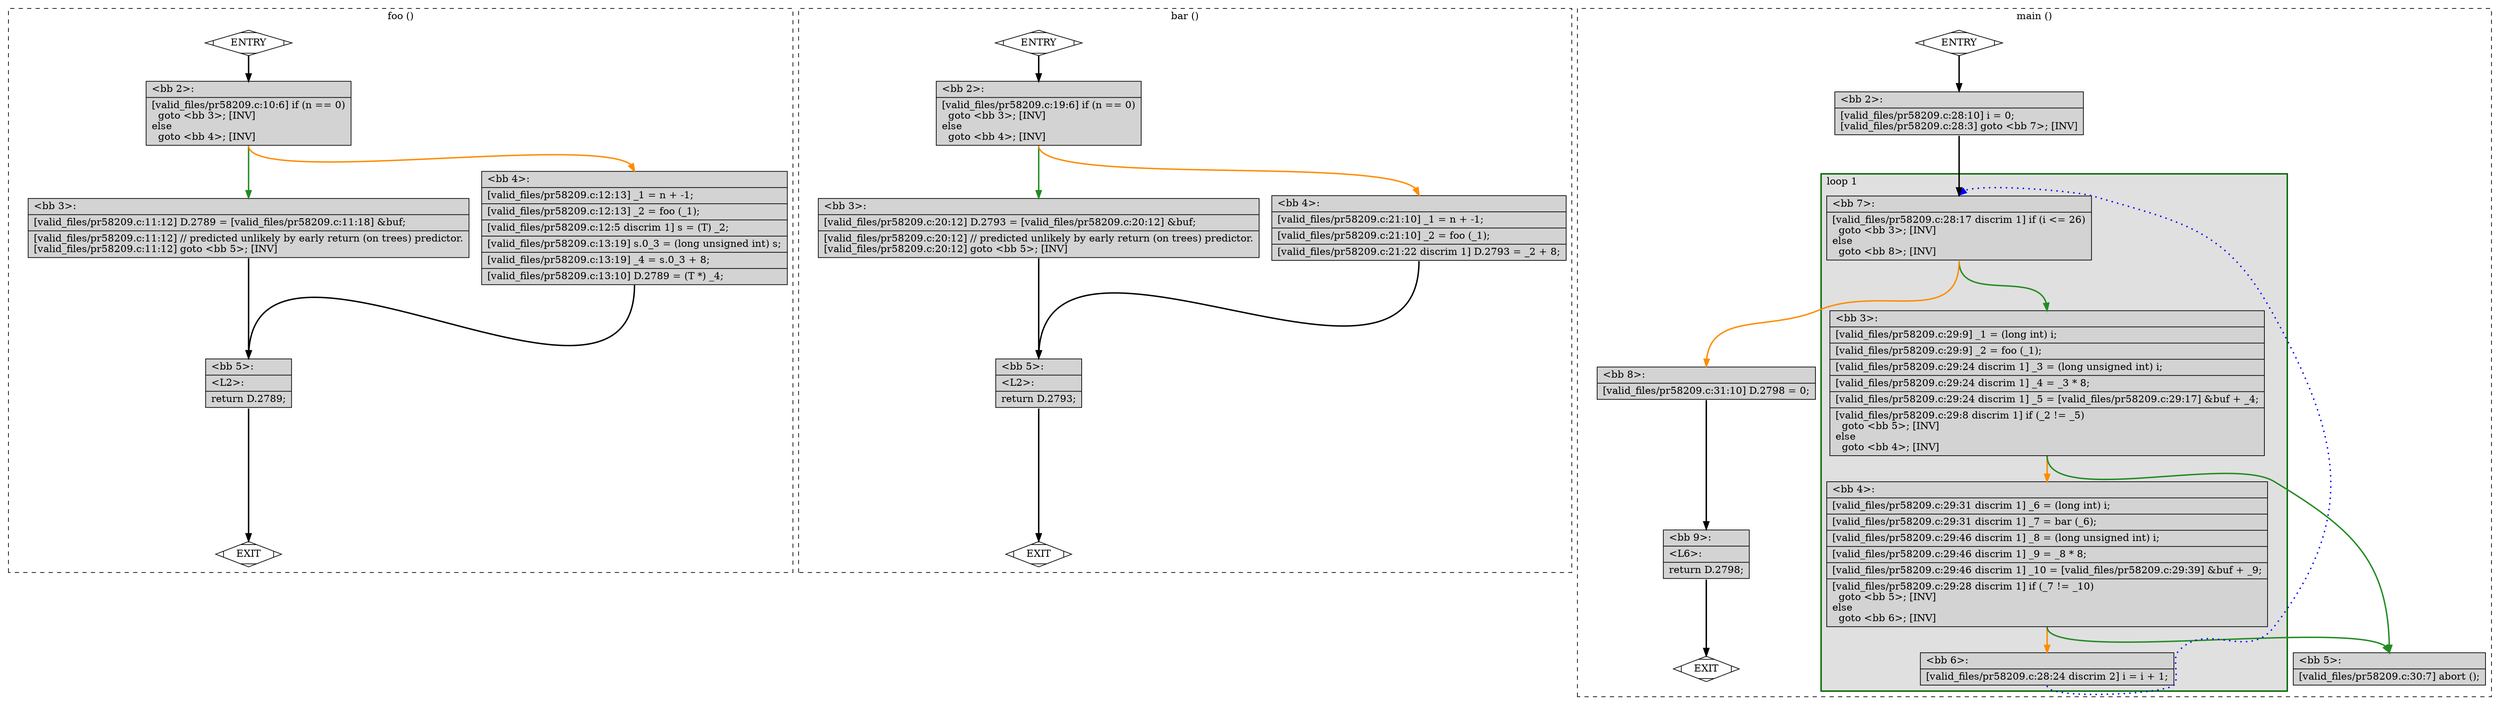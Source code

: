 digraph "a-pr58209.c.015t.cfg" {
overlap=false;
subgraph "cluster_foo" {
	style="dashed";
	color="black";
	label="foo ()";
	fn_0_basic_block_0 [shape=Mdiamond,style=filled,fillcolor=white,label="ENTRY"];

	fn_0_basic_block_1 [shape=Mdiamond,style=filled,fillcolor=white,label="EXIT"];

	fn_0_basic_block_2 [shape=record,style=filled,fillcolor=lightgrey,label="{\<bb\ 2\>:\l\
|[valid_files/pr58209.c:10:6]\ if\ (n\ ==\ 0)\l\
\ \ goto\ \<bb\ 3\>;\ [INV]\l\
else\l\
\ \ goto\ \<bb\ 4\>;\ [INV]\l\
}"];

	fn_0_basic_block_3 [shape=record,style=filled,fillcolor=lightgrey,label="{\<bb\ 3\>:\l\
|[valid_files/pr58209.c:11:12]\ D.2789\ =\ [valid_files/pr58209.c:11:18]\ &buf;\l\
|[valid_files/pr58209.c:11:12]\ //\ predicted\ unlikely\ by\ early\ return\ (on\ trees)\ predictor.\l\
[valid_files/pr58209.c:11:12]\ goto\ \<bb\ 5\>;\ [INV]\l\
}"];

	fn_0_basic_block_4 [shape=record,style=filled,fillcolor=lightgrey,label="{\<bb\ 4\>:\l\
|[valid_files/pr58209.c:12:13]\ _1\ =\ n\ +\ -1;\l\
|[valid_files/pr58209.c:12:13]\ _2\ =\ foo\ (_1);\l\
|[valid_files/pr58209.c:12:5\ discrim\ 1]\ s\ =\ (T)\ _2;\l\
|[valid_files/pr58209.c:13:19]\ s.0_3\ =\ (long\ unsigned\ int)\ s;\l\
|[valid_files/pr58209.c:13:19]\ _4\ =\ s.0_3\ +\ 8;\l\
|[valid_files/pr58209.c:13:10]\ D.2789\ =\ (T\ *)\ _4;\l\
}"];

	fn_0_basic_block_5 [shape=record,style=filled,fillcolor=lightgrey,label="{\<bb\ 5\>:\l\
|\<L2\>:\l\
|return\ D.2789;\l\
}"];

	fn_0_basic_block_0:s -> fn_0_basic_block_2:n [style="solid,bold",color=black,weight=100,constraint=true];
	fn_0_basic_block_2:s -> fn_0_basic_block_3:n [style="solid,bold",color=forestgreen,weight=10,constraint=true];
	fn_0_basic_block_2:s -> fn_0_basic_block_4:n [style="solid,bold",color=darkorange,weight=10,constraint=true];
	fn_0_basic_block_3:s -> fn_0_basic_block_5:n [style="solid,bold",color=black,weight=100,constraint=true];
	fn_0_basic_block_4:s -> fn_0_basic_block_5:n [style="solid,bold",color=black,weight=100,constraint=true];
	fn_0_basic_block_5:s -> fn_0_basic_block_1:n [style="solid,bold",color=black,weight=10,constraint=true];
	fn_0_basic_block_0:s -> fn_0_basic_block_1:n [style="invis",constraint=true];
}
subgraph "cluster_bar" {
	style="dashed";
	color="black";
	label="bar ()";
	fn_1_basic_block_0 [shape=Mdiamond,style=filled,fillcolor=white,label="ENTRY"];

	fn_1_basic_block_1 [shape=Mdiamond,style=filled,fillcolor=white,label="EXIT"];

	fn_1_basic_block_2 [shape=record,style=filled,fillcolor=lightgrey,label="{\<bb\ 2\>:\l\
|[valid_files/pr58209.c:19:6]\ if\ (n\ ==\ 0)\l\
\ \ goto\ \<bb\ 3\>;\ [INV]\l\
else\l\
\ \ goto\ \<bb\ 4\>;\ [INV]\l\
}"];

	fn_1_basic_block_3 [shape=record,style=filled,fillcolor=lightgrey,label="{\<bb\ 3\>:\l\
|[valid_files/pr58209.c:20:12]\ D.2793\ =\ [valid_files/pr58209.c:20:12]\ &buf;\l\
|[valid_files/pr58209.c:20:12]\ //\ predicted\ unlikely\ by\ early\ return\ (on\ trees)\ predictor.\l\
[valid_files/pr58209.c:20:12]\ goto\ \<bb\ 5\>;\ [INV]\l\
}"];

	fn_1_basic_block_4 [shape=record,style=filled,fillcolor=lightgrey,label="{\<bb\ 4\>:\l\
|[valid_files/pr58209.c:21:10]\ _1\ =\ n\ +\ -1;\l\
|[valid_files/pr58209.c:21:10]\ _2\ =\ foo\ (_1);\l\
|[valid_files/pr58209.c:21:22\ discrim\ 1]\ D.2793\ =\ _2\ +\ 8;\l\
}"];

	fn_1_basic_block_5 [shape=record,style=filled,fillcolor=lightgrey,label="{\<bb\ 5\>:\l\
|\<L2\>:\l\
|return\ D.2793;\l\
}"];

	fn_1_basic_block_0:s -> fn_1_basic_block_2:n [style="solid,bold",color=black,weight=100,constraint=true];
	fn_1_basic_block_2:s -> fn_1_basic_block_3:n [style="solid,bold",color=forestgreen,weight=10,constraint=true];
	fn_1_basic_block_2:s -> fn_1_basic_block_4:n [style="solid,bold",color=darkorange,weight=10,constraint=true];
	fn_1_basic_block_3:s -> fn_1_basic_block_5:n [style="solid,bold",color=black,weight=100,constraint=true];
	fn_1_basic_block_4:s -> fn_1_basic_block_5:n [style="solid,bold",color=black,weight=100,constraint=true];
	fn_1_basic_block_5:s -> fn_1_basic_block_1:n [style="solid,bold",color=black,weight=10,constraint=true];
	fn_1_basic_block_0:s -> fn_1_basic_block_1:n [style="invis",constraint=true];
}
subgraph "cluster_main" {
	style="dashed";
	color="black";
	label="main ()";
	subgraph cluster_2_1 {
	style="filled";
	color="darkgreen";
	fillcolor="grey88";
	label="loop 1";
	labeljust=l;
	penwidth=2;
	fn_2_basic_block_7 [shape=record,style=filled,fillcolor=lightgrey,label="{\<bb\ 7\>:\l\
|[valid_files/pr58209.c:28:17\ discrim\ 1]\ if\ (i\ \<=\ 26)\l\
\ \ goto\ \<bb\ 3\>;\ [INV]\l\
else\l\
\ \ goto\ \<bb\ 8\>;\ [INV]\l\
}"];

	fn_2_basic_block_3 [shape=record,style=filled,fillcolor=lightgrey,label="{\<bb\ 3\>:\l\
|[valid_files/pr58209.c:29:9]\ _1\ =\ (long\ int)\ i;\l\
|[valid_files/pr58209.c:29:9]\ _2\ =\ foo\ (_1);\l\
|[valid_files/pr58209.c:29:24\ discrim\ 1]\ _3\ =\ (long\ unsigned\ int)\ i;\l\
|[valid_files/pr58209.c:29:24\ discrim\ 1]\ _4\ =\ _3\ *\ 8;\l\
|[valid_files/pr58209.c:29:24\ discrim\ 1]\ _5\ =\ [valid_files/pr58209.c:29:17]\ &buf\ +\ _4;\l\
|[valid_files/pr58209.c:29:8\ discrim\ 1]\ if\ (_2\ !=\ _5)\l\
\ \ goto\ \<bb\ 5\>;\ [INV]\l\
else\l\
\ \ goto\ \<bb\ 4\>;\ [INV]\l\
}"];

	fn_2_basic_block_4 [shape=record,style=filled,fillcolor=lightgrey,label="{\<bb\ 4\>:\l\
|[valid_files/pr58209.c:29:31\ discrim\ 1]\ _6\ =\ (long\ int)\ i;\l\
|[valid_files/pr58209.c:29:31\ discrim\ 1]\ _7\ =\ bar\ (_6);\l\
|[valid_files/pr58209.c:29:46\ discrim\ 1]\ _8\ =\ (long\ unsigned\ int)\ i;\l\
|[valid_files/pr58209.c:29:46\ discrim\ 1]\ _9\ =\ _8\ *\ 8;\l\
|[valid_files/pr58209.c:29:46\ discrim\ 1]\ _10\ =\ [valid_files/pr58209.c:29:39]\ &buf\ +\ _9;\l\
|[valid_files/pr58209.c:29:28\ discrim\ 1]\ if\ (_7\ !=\ _10)\l\
\ \ goto\ \<bb\ 5\>;\ [INV]\l\
else\l\
\ \ goto\ \<bb\ 6\>;\ [INV]\l\
}"];

	fn_2_basic_block_6 [shape=record,style=filled,fillcolor=lightgrey,label="{\<bb\ 6\>:\l\
|[valid_files/pr58209.c:28:24\ discrim\ 2]\ i\ =\ i\ +\ 1;\l\
}"];

	}
	fn_2_basic_block_0 [shape=Mdiamond,style=filled,fillcolor=white,label="ENTRY"];

	fn_2_basic_block_1 [shape=Mdiamond,style=filled,fillcolor=white,label="EXIT"];

	fn_2_basic_block_2 [shape=record,style=filled,fillcolor=lightgrey,label="{\<bb\ 2\>:\l\
|[valid_files/pr58209.c:28:10]\ i\ =\ 0;\l\
[valid_files/pr58209.c:28:3]\ goto\ \<bb\ 7\>;\ [INV]\l\
}"];

	fn_2_basic_block_5 [shape=record,style=filled,fillcolor=lightgrey,label="{\<bb\ 5\>:\l\
|[valid_files/pr58209.c:30:7]\ abort\ ();\l\
}"];

	fn_2_basic_block_8 [shape=record,style=filled,fillcolor=lightgrey,label="{\<bb\ 8\>:\l\
|[valid_files/pr58209.c:31:10]\ D.2798\ =\ 0;\l\
}"];

	fn_2_basic_block_9 [shape=record,style=filled,fillcolor=lightgrey,label="{\<bb\ 9\>:\l\
|\<L6\>:\l\
|return\ D.2798;\l\
}"];

	fn_2_basic_block_0:s -> fn_2_basic_block_2:n [style="solid,bold",color=black,weight=100,constraint=true];
	fn_2_basic_block_2:s -> fn_2_basic_block_7:n [style="solid,bold",color=black,weight=100,constraint=true];
	fn_2_basic_block_3:s -> fn_2_basic_block_5:n [style="solid,bold",color=forestgreen,weight=10,constraint=true];
	fn_2_basic_block_3:s -> fn_2_basic_block_4:n [style="solid,bold",color=darkorange,weight=10,constraint=true];
	fn_2_basic_block_4:s -> fn_2_basic_block_5:n [style="solid,bold",color=forestgreen,weight=10,constraint=true];
	fn_2_basic_block_4:s -> fn_2_basic_block_6:n [style="solid,bold",color=darkorange,weight=10,constraint=true];
	fn_2_basic_block_6:s -> fn_2_basic_block_7:n [style="dotted,bold",color=blue,weight=10,constraint=false];
	fn_2_basic_block_7:s -> fn_2_basic_block_3:n [style="solid,bold",color=forestgreen,weight=10,constraint=true];
	fn_2_basic_block_7:s -> fn_2_basic_block_8:n [style="solid,bold",color=darkorange,weight=10,constraint=true];
	fn_2_basic_block_8:s -> fn_2_basic_block_9:n [style="solid,bold",color=black,weight=100,constraint=true];
	fn_2_basic_block_9:s -> fn_2_basic_block_1:n [style="solid,bold",color=black,weight=10,constraint=true];
	fn_2_basic_block_0:s -> fn_2_basic_block_1:n [style="invis",constraint=true];
}
}
